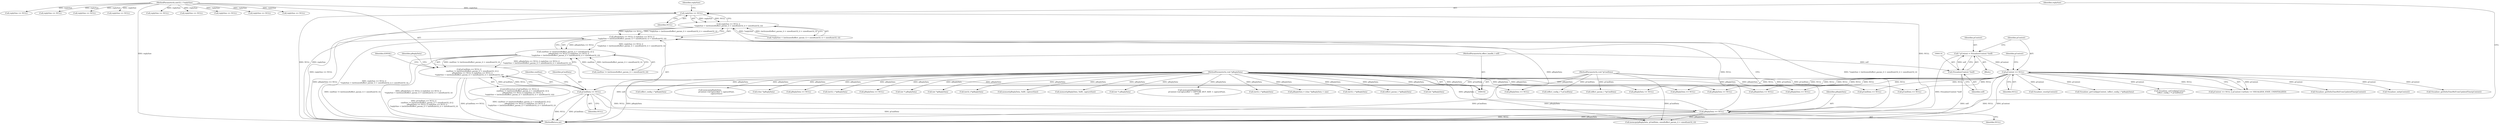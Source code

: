 digraph "0_Android_557bd7bfe6c4895faee09e46fc9b5304a956c8b7@pointer" {
"1000337" [label="(Call,replySize == NULL)"];
"1000107" [label="(MethodParameterIn,uint32_t *replySize)"];
"1000333" [label="(Call,pReplyData == NULL)"];
"1000108" [label="(MethodParameterIn,void *pReplyData)"];
"1000319" [label="(Call,pCmdData == NULL)"];
"1000106" [label="(MethodParameterIn,void *pCmdData)"];
"1000119" [label="(Call,pContext == NULL)"];
"1000111" [label="(Call,* pContext = (VisualizerContext *)self)"];
"1000113" [label="(Call,(VisualizerContext *)self)"];
"1000103" [label="(MethodParameterIn,effect_handle_t self)"];
"1000336" [label="(Call,replySize == NULL ||\n *replySize < (int)(sizeof(effect_param_t) + sizeof(uint32_t) + sizeof(uint32_t)))"];
"1000332" [label="(Call,pReplyData == NULL || replySize == NULL ||\n *replySize < (int)(sizeof(effect_param_t) + sizeof(uint32_t) + sizeof(uint32_t)))"];
"1000322" [label="(Call,cmdSize != (int)(sizeof(effect_param_t) + sizeof(uint32_t)) ||\n            pReplyData == NULL || replySize == NULL ||\n *replySize < (int)(sizeof(effect_param_t) + sizeof(uint32_t) + sizeof(uint32_t)))"];
"1000318" [label="(Call,pCmdData == NULL ||\n            cmdSize != (int)(sizeof(effect_param_t) + sizeof(uint32_t)) ||\n            pReplyData == NULL || replySize == NULL ||\n *replySize < (int)(sizeof(effect_param_t) + sizeof(uint32_t) + sizeof(uint32_t)))"];
"1000556" [label="(Call,(int32_t *)pReplyData)"];
"1000108" [label="(MethodParameterIn,void *pReplyData)"];
"1000324" [label="(Identifier,cmdSize)"];
"1000226" [label="(Call,Visualizer_reset(pContext))"];
"1000781" [label="(Call,pReplyData = (char *)pReplyData + size)"];
"1000494" [label="(Call,pCmdData == NULL)"];
"1000529" [label="(Call,(int32_t *)pReplyData)"];
"1000109" [label="(Block,)"];
"1000111" [label="(Call,* pContext = (VisualizerContext *)self)"];
"1000279" [label="(Call,replySize == NULL)"];
"1000515" [label="(Call,replySize == NULL)"];
"1000368" [label="(Call,(effect_param_t *)pReplyData)"];
"1000106" [label="(MethodParameterIn,void *pCmdData)"];
"1000267" [label="(Call,(int *)pReplyData)"];
"1000124" [label="(Identifier,pContext)"];
"1000219" [label="(Call,Visualizer_getConfig(pContext, (effect_config_t *)pReplyData))"];
"1000332" [label="(Call,pReplyData == NULL || replySize == NULL ||\n *replySize < (int)(sizeof(effect_param_t) + sizeof(uint32_t) + sizeof(uint32_t)))"];
"1000221" [label="(Call,(effect_config_t *)pReplyData)"];
"1000232" [label="(Call,pReplyData == NULL)"];
"1000794" [label="(Call,memcpy(pReplyData,\n                       pContext->mCaptureBuf + capturePoint,\n                       captureSize))"];
"1000340" [label="(Call,*replySize < (int)(sizeof(effect_param_t) + sizeof(uint32_t) + sizeof(uint32_t)))"];
"1000333" [label="(Call,pReplyData == NULL)"];
"1000120" [label="(Identifier,pContext)"];
"1000115" [label="(Identifier,self)"];
"1000356" [label="(Identifier,EINVAL)"];
"1000194" [label="(Call,Visualizer_setConfig(pContext,\n (effect_config_t *) pCmdData))"];
"1000196" [label="(Call,(effect_config_t *) pCmdData)"];
"1000275" [label="(Call,pReplyData == NULL)"];
"1000649" [label="(Call,pReplyData == NULL)"];
"1000119" [label="(Call,pContext == NULL)"];
"1000236" [label="(Call,replySize == NULL)"];
"1000784" [label="(Call,(char *)pReplyData)"];
"1000207" [label="(Call,replySize == NULL)"];
"1000141" [label="(Call,replySize == NULL)"];
"1000836" [label="(Call,replySize == NULL)"];
"1000319" [label="(Call,pCmdData == NULL)"];
"1000511" [label="(Call,pReplyData == NULL)"];
"1000629" [label="(Call,(int32_t *)pReplyData)"];
"1000118" [label="(Call,pContext == NULL || pContext->mState == VISUALIZER_STATE_UNINITIALIZED)"];
"1000173" [label="(Call,pReplyData == NULL)"];
"1000191" [label="(Call,(int *) pReplyData)"];
"1000865" [label="(Call,Visualizer_getDeltaTimeMsFromUpdatedTime(pContext))"];
"1000323" [label="(Call,cmdSize != (int)(sizeof(effect_param_t) + sizeof(uint32_t)))"];
"1000536" [label="(Call,(effect_param_t *)pCmdData)"];
"1000342" [label="(Identifier,replySize)"];
"1000137" [label="(Call,pReplyData == NULL)"];
"1000320" [label="(Identifier,pCmdData)"];
"1000322" [label="(Call,cmdSize != (int)(sizeof(effect_param_t) + sizeof(uint32_t)) ||\n            pReplyData == NULL || replySize == NULL ||\n *replySize < (int)(sizeof(effect_param_t) + sizeof(uint32_t) + sizeof(uint32_t)))"];
"1000318" [label="(Call,pCmdData == NULL ||\n            cmdSize != (int)(sizeof(effect_param_t) + sizeof(uint32_t)) ||\n            pReplyData == NULL || replySize == NULL ||\n *replySize < (int)(sizeof(effect_param_t) + sizeof(uint32_t) + sizeof(uint32_t)))"];
"1000112" [label="(Identifier,pContext)"];
"1000113" [label="(Call,(VisualizerContext *)self)"];
"1000824" [label="(Call,replySize == NULL)"];
"1000335" [label="(Identifier,NULL)"];
"1000339" [label="(Identifier,NULL)"];
"1001060" [label="(MethodReturn,int)"];
"1000310" [label="(Call,(int *)pReplyData)"];
"1000990" [label="(Call,(int32_t*)pReplyData)"];
"1000158" [label="(Call,Visualizer_init(pContext))"];
"1000334" [label="(Identifier,pReplyData)"];
"1000336" [label="(Call,replySize == NULL ||\n *replySize < (int)(sizeof(effect_param_t) + sizeof(uint32_t) + sizeof(uint32_t)))"];
"1000317" [label="(ControlStructure,if (pCmdData == NULL ||\n            cmdSize != (int)(sizeof(effect_param_t) + sizeof(uint32_t)) ||\n            pReplyData == NULL || replySize == NULL ||\n *replySize < (int)(sizeof(effect_param_t) + sizeof(uint32_t) + sizeof(uint32_t))))"];
"1000107" [label="(MethodParameterIn,uint32_t *replySize)"];
"1000337" [label="(Call,replySize == NULL)"];
"1000358" [label="(Identifier,pReplyData)"];
"1000321" [label="(Identifier,NULL)"];
"1000203" [label="(Call,pReplyData == NULL)"];
"1000177" [label="(Call,replySize == NULL)"];
"1000674" [label="(Call,Visualizer_getDeltaTimeMsFromUpdatedTime(pContext))"];
"1000811" [label="(Call,memset(pReplyData, 0x80, captureSize))"];
"1000706" [label="(Call,memset(pReplyData, 0x80, captureSize))"];
"1000357" [label="(Call,memcpy(pReplyData, pCmdData, sizeof(effect_param_t) + sizeof(uint32_t)))"];
"1000155" [label="(Call,(int *) pReplyData)"];
"1000771" [label="(Call,memcpy(pReplyData,\n                           pContext->mCaptureBuf + CAPTURE_BUF_SIZE + capturePoint,\n                           size))"];
"1000164" [label="(Call,pCmdData == NULL)"];
"1000103" [label="(MethodParameterIn,effect_handle_t self)"];
"1000338" [label="(Identifier,replySize)"];
"1000653" [label="(Call,replySize == NULL)"];
"1000820" [label="(Call,pReplyData == NULL)"];
"1000121" [label="(Identifier,NULL)"];
"1000337" -> "1000336"  [label="AST: "];
"1000337" -> "1000339"  [label="CFG: "];
"1000338" -> "1000337"  [label="AST: "];
"1000339" -> "1000337"  [label="AST: "];
"1000342" -> "1000337"  [label="CFG: "];
"1000336" -> "1000337"  [label="CFG: "];
"1000337" -> "1001060"  [label="DDG: NULL"];
"1000337" -> "1001060"  [label="DDG: replySize"];
"1000337" -> "1000336"  [label="DDG: replySize"];
"1000337" -> "1000336"  [label="DDG: NULL"];
"1000107" -> "1000337"  [label="DDG: replySize"];
"1000333" -> "1000337"  [label="DDG: NULL"];
"1000107" -> "1000102"  [label="AST: "];
"1000107" -> "1001060"  [label="DDG: replySize"];
"1000107" -> "1000141"  [label="DDG: replySize"];
"1000107" -> "1000177"  [label="DDG: replySize"];
"1000107" -> "1000207"  [label="DDG: replySize"];
"1000107" -> "1000236"  [label="DDG: replySize"];
"1000107" -> "1000279"  [label="DDG: replySize"];
"1000107" -> "1000515"  [label="DDG: replySize"];
"1000107" -> "1000653"  [label="DDG: replySize"];
"1000107" -> "1000824"  [label="DDG: replySize"];
"1000107" -> "1000836"  [label="DDG: replySize"];
"1000333" -> "1000332"  [label="AST: "];
"1000333" -> "1000335"  [label="CFG: "];
"1000334" -> "1000333"  [label="AST: "];
"1000335" -> "1000333"  [label="AST: "];
"1000338" -> "1000333"  [label="CFG: "];
"1000332" -> "1000333"  [label="CFG: "];
"1000333" -> "1001060"  [label="DDG: pReplyData"];
"1000333" -> "1001060"  [label="DDG: NULL"];
"1000333" -> "1000332"  [label="DDG: pReplyData"];
"1000333" -> "1000332"  [label="DDG: NULL"];
"1000108" -> "1000333"  [label="DDG: pReplyData"];
"1000319" -> "1000333"  [label="DDG: NULL"];
"1000333" -> "1000357"  [label="DDG: pReplyData"];
"1000108" -> "1000102"  [label="AST: "];
"1000108" -> "1001060"  [label="DDG: pReplyData"];
"1000108" -> "1000137"  [label="DDG: pReplyData"];
"1000108" -> "1000155"  [label="DDG: pReplyData"];
"1000108" -> "1000173"  [label="DDG: pReplyData"];
"1000108" -> "1000191"  [label="DDG: pReplyData"];
"1000108" -> "1000203"  [label="DDG: pReplyData"];
"1000108" -> "1000221"  [label="DDG: pReplyData"];
"1000108" -> "1000232"  [label="DDG: pReplyData"];
"1000108" -> "1000267"  [label="DDG: pReplyData"];
"1000108" -> "1000275"  [label="DDG: pReplyData"];
"1000108" -> "1000310"  [label="DDG: pReplyData"];
"1000108" -> "1000357"  [label="DDG: pReplyData"];
"1000108" -> "1000368"  [label="DDG: pReplyData"];
"1000108" -> "1000511"  [label="DDG: pReplyData"];
"1000108" -> "1000529"  [label="DDG: pReplyData"];
"1000108" -> "1000556"  [label="DDG: pReplyData"];
"1000108" -> "1000629"  [label="DDG: pReplyData"];
"1000108" -> "1000649"  [label="DDG: pReplyData"];
"1000108" -> "1000706"  [label="DDG: pReplyData"];
"1000108" -> "1000771"  [label="DDG: pReplyData"];
"1000108" -> "1000781"  [label="DDG: pReplyData"];
"1000108" -> "1000784"  [label="DDG: pReplyData"];
"1000108" -> "1000794"  [label="DDG: pReplyData"];
"1000108" -> "1000811"  [label="DDG: pReplyData"];
"1000108" -> "1000820"  [label="DDG: pReplyData"];
"1000108" -> "1000990"  [label="DDG: pReplyData"];
"1000319" -> "1000318"  [label="AST: "];
"1000319" -> "1000321"  [label="CFG: "];
"1000320" -> "1000319"  [label="AST: "];
"1000321" -> "1000319"  [label="AST: "];
"1000324" -> "1000319"  [label="CFG: "];
"1000318" -> "1000319"  [label="CFG: "];
"1000319" -> "1001060"  [label="DDG: NULL"];
"1000319" -> "1001060"  [label="DDG: pCmdData"];
"1000319" -> "1000318"  [label="DDG: pCmdData"];
"1000319" -> "1000318"  [label="DDG: NULL"];
"1000106" -> "1000319"  [label="DDG: pCmdData"];
"1000119" -> "1000319"  [label="DDG: NULL"];
"1000319" -> "1000357"  [label="DDG: pCmdData"];
"1000106" -> "1000102"  [label="AST: "];
"1000106" -> "1001060"  [label="DDG: pCmdData"];
"1000106" -> "1000164"  [label="DDG: pCmdData"];
"1000106" -> "1000196"  [label="DDG: pCmdData"];
"1000106" -> "1000357"  [label="DDG: pCmdData"];
"1000106" -> "1000494"  [label="DDG: pCmdData"];
"1000106" -> "1000536"  [label="DDG: pCmdData"];
"1000119" -> "1000118"  [label="AST: "];
"1000119" -> "1000121"  [label="CFG: "];
"1000120" -> "1000119"  [label="AST: "];
"1000121" -> "1000119"  [label="AST: "];
"1000124" -> "1000119"  [label="CFG: "];
"1000118" -> "1000119"  [label="CFG: "];
"1000119" -> "1001060"  [label="DDG: NULL"];
"1000119" -> "1001060"  [label="DDG: pContext"];
"1000119" -> "1000118"  [label="DDG: pContext"];
"1000119" -> "1000118"  [label="DDG: NULL"];
"1000111" -> "1000119"  [label="DDG: pContext"];
"1000119" -> "1000137"  [label="DDG: NULL"];
"1000119" -> "1000158"  [label="DDG: pContext"];
"1000119" -> "1000164"  [label="DDG: NULL"];
"1000119" -> "1000194"  [label="DDG: pContext"];
"1000119" -> "1000203"  [label="DDG: NULL"];
"1000119" -> "1000219"  [label="DDG: pContext"];
"1000119" -> "1000226"  [label="DDG: pContext"];
"1000119" -> "1000232"  [label="DDG: NULL"];
"1000119" -> "1000275"  [label="DDG: NULL"];
"1000119" -> "1000494"  [label="DDG: NULL"];
"1000119" -> "1000649"  [label="DDG: NULL"];
"1000119" -> "1000674"  [label="DDG: pContext"];
"1000119" -> "1000820"  [label="DDG: NULL"];
"1000119" -> "1000865"  [label="DDG: pContext"];
"1000111" -> "1000109"  [label="AST: "];
"1000111" -> "1000113"  [label="CFG: "];
"1000112" -> "1000111"  [label="AST: "];
"1000113" -> "1000111"  [label="AST: "];
"1000120" -> "1000111"  [label="CFG: "];
"1000111" -> "1001060"  [label="DDG: (VisualizerContext *)self"];
"1000113" -> "1000111"  [label="DDG: self"];
"1000113" -> "1000115"  [label="CFG: "];
"1000114" -> "1000113"  [label="AST: "];
"1000115" -> "1000113"  [label="AST: "];
"1000113" -> "1001060"  [label="DDG: self"];
"1000103" -> "1000113"  [label="DDG: self"];
"1000103" -> "1000102"  [label="AST: "];
"1000103" -> "1001060"  [label="DDG: self"];
"1000336" -> "1000332"  [label="AST: "];
"1000336" -> "1000340"  [label="CFG: "];
"1000340" -> "1000336"  [label="AST: "];
"1000332" -> "1000336"  [label="CFG: "];
"1000336" -> "1001060"  [label="DDG: *replySize < (int)(sizeof(effect_param_t) + sizeof(uint32_t) + sizeof(uint32_t))"];
"1000336" -> "1001060"  [label="DDG: replySize == NULL"];
"1000336" -> "1000332"  [label="DDG: replySize == NULL"];
"1000336" -> "1000332"  [label="DDG: *replySize < (int)(sizeof(effect_param_t) + sizeof(uint32_t) + sizeof(uint32_t))"];
"1000340" -> "1000336"  [label="DDG: *replySize"];
"1000340" -> "1000336"  [label="DDG: (int)(sizeof(effect_param_t) + sizeof(uint32_t) + sizeof(uint32_t))"];
"1000332" -> "1000322"  [label="AST: "];
"1000322" -> "1000332"  [label="CFG: "];
"1000332" -> "1001060"  [label="DDG: pReplyData == NULL"];
"1000332" -> "1001060"  [label="DDG: replySize == NULL ||\n *replySize < (int)(sizeof(effect_param_t) + sizeof(uint32_t) + sizeof(uint32_t))"];
"1000332" -> "1000322"  [label="DDG: pReplyData == NULL"];
"1000332" -> "1000322"  [label="DDG: replySize == NULL ||\n *replySize < (int)(sizeof(effect_param_t) + sizeof(uint32_t) + sizeof(uint32_t))"];
"1000322" -> "1000318"  [label="AST: "];
"1000322" -> "1000323"  [label="CFG: "];
"1000323" -> "1000322"  [label="AST: "];
"1000318" -> "1000322"  [label="CFG: "];
"1000322" -> "1001060"  [label="DDG: pReplyData == NULL || replySize == NULL ||\n *replySize < (int)(sizeof(effect_param_t) + sizeof(uint32_t) + sizeof(uint32_t))"];
"1000322" -> "1001060"  [label="DDG: cmdSize != (int)(sizeof(effect_param_t) + sizeof(uint32_t))"];
"1000322" -> "1000318"  [label="DDG: cmdSize != (int)(sizeof(effect_param_t) + sizeof(uint32_t))"];
"1000322" -> "1000318"  [label="DDG: pReplyData == NULL || replySize == NULL ||\n *replySize < (int)(sizeof(effect_param_t) + sizeof(uint32_t) + sizeof(uint32_t))"];
"1000323" -> "1000322"  [label="DDG: cmdSize"];
"1000323" -> "1000322"  [label="DDG: (int)(sizeof(effect_param_t) + sizeof(uint32_t))"];
"1000318" -> "1000317"  [label="AST: "];
"1000356" -> "1000318"  [label="CFG: "];
"1000358" -> "1000318"  [label="CFG: "];
"1000318" -> "1001060"  [label="DDG: pCmdData == NULL ||\n            cmdSize != (int)(sizeof(effect_param_t) + sizeof(uint32_t)) ||\n            pReplyData == NULL || replySize == NULL ||\n *replySize < (int)(sizeof(effect_param_t) + sizeof(uint32_t) + sizeof(uint32_t))"];
"1000318" -> "1001060"  [label="DDG: pCmdData == NULL"];
"1000318" -> "1001060"  [label="DDG: cmdSize != (int)(sizeof(effect_param_t) + sizeof(uint32_t)) ||\n            pReplyData == NULL || replySize == NULL ||\n *replySize < (int)(sizeof(effect_param_t) + sizeof(uint32_t) + sizeof(uint32_t))"];
}
